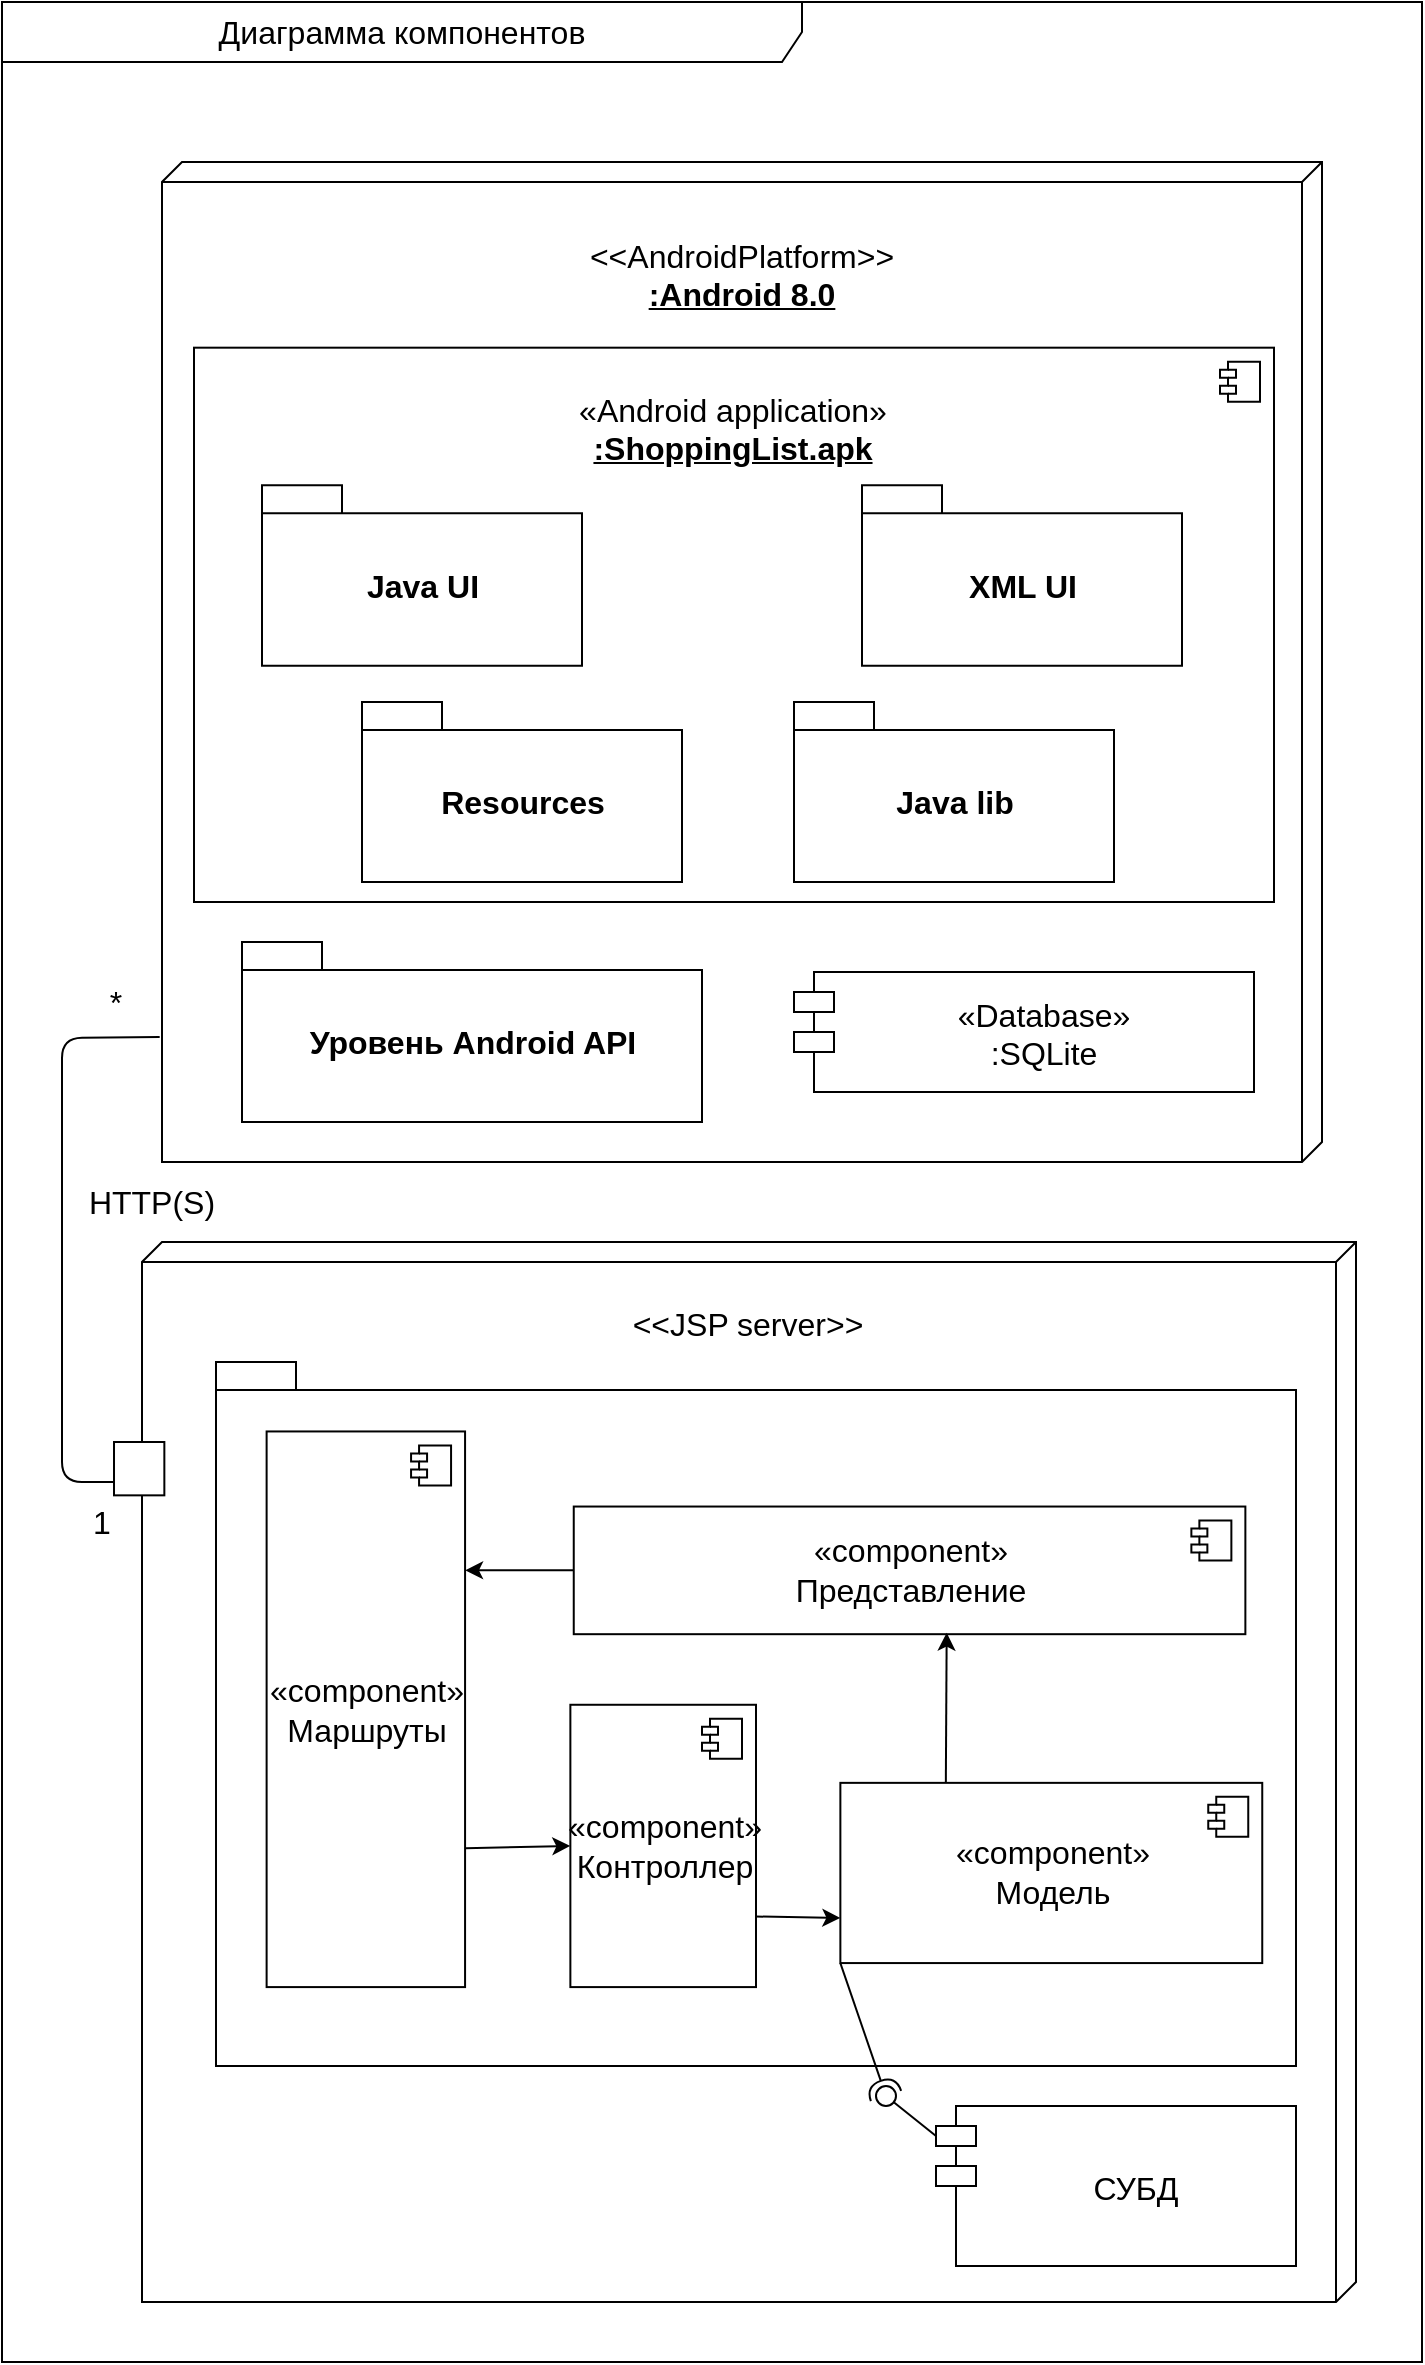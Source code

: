 <mxfile version="14.1.8" type="device"><diagram name="Page-1" id="e7e014a7-5840-1c2e-5031-d8a46d1fe8dd"><mxGraphModel dx="2979" dy="1343" grid="1" gridSize="10" guides="1" tooltips="1" connect="1" arrows="1" fold="1" page="1" pageScale="1" pageWidth="1169" pageHeight="826" background="none" math="0" shadow="0"><root><mxCell id="0"/><mxCell id="1" parent="0"/><mxCell id="7kr1iE2npTR5GAXy539B-20" value="" style="endArrow=none;html=1;exitX=0;exitY=0.75;exitDx=0;exitDy=0;entryX=0.875;entryY=1.002;entryDx=0;entryDy=0;entryPerimeter=0;" parent="1" source="7kr1iE2npTR5GAXy539B-66" target="Ja1YPHmaNhb-Zqx3PZYz-48" edge="1"><mxGeometry width="50" height="50" relative="1" as="geometry"><mxPoint x="-300" y="390" as="sourcePoint"/><mxPoint x="-950" y="590" as="targetPoint"/><Array as="points"><mxPoint x="-950" y="790"/><mxPoint x="-950" y="568"/></Array></mxGeometry></mxCell><mxCell id="31887JfQ04T_51z_vyh9-67" value="&lt;font style=&quot;font-size: 16px;&quot;&gt;Диаграмма компонентов&lt;/font&gt;" style="shape=umlFrame;whiteSpace=wrap;html=1;width=400;height=30;fontSize=16;" parent="1" vertex="1"><mxGeometry x="-980" y="50" width="710" height="1180" as="geometry"/></mxCell><mxCell id="7kr1iE2npTR5GAXy539B-21" value="&lt;font style=&quot;font-size: 16px&quot;&gt;1&lt;br&gt;&lt;/font&gt;" style="text;html=1;strokeColor=none;fillColor=none;align=center;verticalAlign=middle;whiteSpace=wrap;rounded=0;" parent="1" vertex="1"><mxGeometry x="-950" y="800" width="40" height="20" as="geometry"/></mxCell><mxCell id="7kr1iE2npTR5GAXy539B-22" value="&lt;font style=&quot;font-size: 16px;&quot;&gt;*&lt;br style=&quot;font-size: 16px;&quot;&gt;&lt;/font&gt;" style="text;html=1;strokeColor=none;fillColor=none;align=center;verticalAlign=middle;whiteSpace=wrap;rounded=0;fontSize=16;" parent="1" vertex="1"><mxGeometry x="-943" y="540" width="40" height="20" as="geometry"/></mxCell><mxCell id="7kr1iE2npTR5GAXy539B-24" value="&lt;font style=&quot;font-size: 16px&quot;&gt;HTTP(S)&lt;br&gt;&lt;/font&gt;" style="text;html=1;strokeColor=none;fillColor=none;align=center;verticalAlign=middle;whiteSpace=wrap;rounded=0;" parent="1" vertex="1"><mxGeometry x="-940" y="640" width="70" height="20" as="geometry"/></mxCell><mxCell id="Ja1YPHmaNhb-Zqx3PZYz-47" value="" style="group;container=0;" parent="1" vertex="1" connectable="0"><mxGeometry x="-800" y="130" width="530" height="330" as="geometry"/></mxCell><mxCell id="_D-JrfjctXjZpQHoqxsS-5" value="" style="group" vertex="1" connectable="0" parent="1"><mxGeometry x="-900" y="130" width="580" height="500" as="geometry"/></mxCell><mxCell id="Ja1YPHmaNhb-Zqx3PZYz-48" value="" style="verticalAlign=top;align=center;spacingTop=35;spacingLeft=2;spacingRight=12;shape=cube;size=10;direction=south;fontStyle=4;html=1;labelBackgroundColor=none;fontSize=16;" parent="_D-JrfjctXjZpQHoqxsS-5" vertex="1"><mxGeometry width="580" height="500" as="geometry"/></mxCell><mxCell id="Ja1YPHmaNhb-Zqx3PZYz-49" value="&amp;lt;&amp;lt;AndroidPlatform&amp;gt;&amp;gt;&lt;br&gt;&lt;b&gt;&lt;u&gt;:Android 8.0&lt;/u&gt;&lt;/b&gt;" style="text;whiteSpace=wrap;html=1;fontSize=16;fontColor=none;align=center;" parent="_D-JrfjctXjZpQHoqxsS-5" vertex="1"><mxGeometry x="52.18" y="31.111" width="475.64" height="61.733" as="geometry"/></mxCell><mxCell id="_D-JrfjctXjZpQHoqxsS-6" value="" style="group" vertex="1" connectable="0" parent="_D-JrfjctXjZpQHoqxsS-5"><mxGeometry x="16" y="92.84" width="540" height="277.16" as="geometry"/></mxCell><mxCell id="kKOQepJ-0cJXOdXETTP3-10" value="&lt;font&gt;&lt;br&gt;&lt;/font&gt;" style="html=1;dropTarget=0;align=center;" parent="_D-JrfjctXjZpQHoqxsS-6" vertex="1"><mxGeometry width="540" height="277.16" as="geometry"/></mxCell><mxCell id="kKOQepJ-0cJXOdXETTP3-11" value="" style="shape=module;jettyWidth=8;jettyHeight=4;" parent="kKOQepJ-0cJXOdXETTP3-10" vertex="1"><mxGeometry x="1" width="20" height="20" relative="1" as="geometry"><mxPoint x="-27" y="7" as="offset"/></mxGeometry></mxCell><mxCell id="_D-JrfjctXjZpQHoqxsS-2" value="&lt;span&gt;«Android application»&lt;/span&gt;&lt;br style=&quot;font-size: 12px&quot;&gt;&lt;span&gt;&lt;b&gt;&lt;u&gt;:ShoppingList.apk&lt;/u&gt;&lt;/b&gt;&lt;/span&gt;&lt;span&gt;&lt;br&gt;&lt;/span&gt;" style="text;whiteSpace=wrap;html=1;fontSize=16;fontColor=none;align=center;" vertex="1" parent="_D-JrfjctXjZpQHoqxsS-6"><mxGeometry x="21.475" y="15.335" width="497.05" height="53.493" as="geometry"/></mxCell><mxCell id="_D-JrfjctXjZpQHoqxsS-10" value="Java UI" style="shape=folder;fontStyle=1;spacingTop=10;tabWidth=40;tabHeight=14;tabPosition=left;html=1;fillColor=none;fontSize=16;" vertex="1" parent="_D-JrfjctXjZpQHoqxsS-6"><mxGeometry x="34.0" y="68.829" width="160" height="90.253" as="geometry"/></mxCell><mxCell id="_D-JrfjctXjZpQHoqxsS-11" value="XML UI" style="shape=folder;fontStyle=1;spacingTop=10;tabWidth=40;tabHeight=14;tabPosition=left;html=1;fillColor=none;fontSize=16;" vertex="1" parent="_D-JrfjctXjZpQHoqxsS-6"><mxGeometry x="334" y="68.829" width="160" height="90.253" as="geometry"/></mxCell><mxCell id="_D-JrfjctXjZpQHoqxsS-12" value="Resources" style="shape=folder;fontStyle=1;spacingTop=10;tabWidth=40;tabHeight=14;tabPosition=left;html=1;fillColor=none;fontSize=16;" vertex="1" parent="_D-JrfjctXjZpQHoqxsS-6"><mxGeometry x="84" y="177.16" width="160" height="90" as="geometry"/></mxCell><mxCell id="_D-JrfjctXjZpQHoqxsS-13" value="Java lib" style="shape=folder;fontStyle=1;spacingTop=10;tabWidth=40;tabHeight=14;tabPosition=left;html=1;fillColor=none;fontSize=16;" vertex="1" parent="_D-JrfjctXjZpQHoqxsS-6"><mxGeometry x="300" y="177.16" width="160" height="90" as="geometry"/></mxCell><mxCell id="_D-JrfjctXjZpQHoqxsS-9" value="Уровень Android API" style="shape=folder;fontStyle=1;spacingTop=10;tabWidth=40;tabHeight=14;tabPosition=left;html=1;fillColor=none;fontSize=16;" vertex="1" parent="_D-JrfjctXjZpQHoqxsS-5"><mxGeometry x="40" y="390" width="230" height="90" as="geometry"/></mxCell><mxCell id="_D-JrfjctXjZpQHoqxsS-1" value="«Database»&#10;:SQLite" style="shape=module;align=left;spacingLeft=20;align=center;verticalAlign=middle;fillColor=#FFFFFF;fontSize=16;" vertex="1" parent="_D-JrfjctXjZpQHoqxsS-5"><mxGeometry x="316" y="405" width="230" height="60" as="geometry"/></mxCell><mxCell id="_D-JrfjctXjZpQHoqxsS-7" value="" style="group" vertex="1" connectable="0" parent="1"><mxGeometry x="-910" y="670" width="607" height="530" as="geometry"/></mxCell><mxCell id="7kr1iE2npTR5GAXy539B-4" value="" style="verticalAlign=top;align=center;spacingTop=35;spacingLeft=2;spacingRight=12;shape=cube;size=10;direction=south;fontStyle=4;html=1;labelBackgroundColor=none;fontSize=16;" parent="_D-JrfjctXjZpQHoqxsS-7" vertex="1"><mxGeometry width="607" height="530" as="geometry"/></mxCell><mxCell id="7kr1iE2npTR5GAXy539B-5" value="&lt;span&gt;&amp;lt;&amp;lt;JSP server&amp;gt;&amp;gt;&lt;/span&gt;" style="text;whiteSpace=wrap;html=1;fontSize=16;fontColor=none;align=center;" parent="_D-JrfjctXjZpQHoqxsS-7" vertex="1"><mxGeometry x="52.434" y="24.651" width="502.131" height="49.302" as="geometry"/></mxCell><mxCell id="_D-JrfjctXjZpQHoqxsS-8" value="" style="group" vertex="1" connectable="0" parent="_D-JrfjctXjZpQHoqxsS-7"><mxGeometry x="37" y="60" width="540" height="452" as="geometry"/></mxCell><mxCell id="7kr1iE2npTR5GAXy539B-160" value="" style="ellipse;whiteSpace=wrap;html=1;fontFamily=Helvetica;fontSize=12;fontColor=#000000;align=center;strokeColor=#000000;fillColor=#ffffff;points=[];aspect=fixed;resizable=0;" parent="_D-JrfjctXjZpQHoqxsS-8" vertex="1"><mxGeometry x="330" y="362" width="10" height="10" as="geometry"/></mxCell><mxCell id="7kr1iE2npTR5GAXy539B-154" value="СУБД" style="shape=module;align=left;spacingLeft=20;align=center;verticalAlign=middle;fillColor=#FFFFFF;fontSize=16;" parent="_D-JrfjctXjZpQHoqxsS-8" vertex="1"><mxGeometry x="360" y="372" width="180" height="80" as="geometry"/></mxCell><mxCell id="7kr1iE2npTR5GAXy539B-158" value="" style="rounded=0;orthogonalLoop=1;jettySize=auto;html=1;endArrow=none;endFill=0;fontSize=16;exitX=0;exitY=0;exitDx=0;exitDy=15;exitPerimeter=0;" parent="_D-JrfjctXjZpQHoqxsS-8" source="7kr1iE2npTR5GAXy539B-154" target="7kr1iE2npTR5GAXy539B-160" edge="1"><mxGeometry x="-67" y="-178" as="geometry"><mxPoint x="330" y="692" as="sourcePoint"/><mxPoint x="330" y="477" as="targetPoint"/></mxGeometry></mxCell><mxCell id="7kr1iE2npTR5GAXy539B-125" value="" style="shape=folder;fontStyle=1;spacingTop=10;tabWidth=40;tabHeight=14;tabPosition=left;html=1;fillColor=#FFFFFF;fontSize=16;align=left;" parent="_D-JrfjctXjZpQHoqxsS-8" vertex="1"><mxGeometry width="540" height="352" as="geometry"/></mxCell><mxCell id="7kr1iE2npTR5GAXy539B-126" value="" style="group" parent="_D-JrfjctXjZpQHoqxsS-8" vertex="1" connectable="0"><mxGeometry x="25.312" y="34.727" width="497.813" height="277.818" as="geometry"/></mxCell><mxCell id="7kr1iE2npTR5GAXy539B-64" value="«component»&lt;br&gt;Контроллер" style="html=1;dropTarget=0;fontSize=16;" parent="7kr1iE2npTR5GAXy539B-126" vertex="1"><mxGeometry x="151.875" y="136.657" width="92.813" height="141.162" as="geometry"/></mxCell><mxCell id="7kr1iE2npTR5GAXy539B-65" value="" style="shape=module;jettyWidth=8;jettyHeight=4;" parent="7kr1iE2npTR5GAXy539B-64" vertex="1"><mxGeometry x="1" width="20" height="20" relative="1" as="geometry"><mxPoint x="-27" y="7" as="offset"/></mxGeometry></mxCell><mxCell id="7kr1iE2npTR5GAXy539B-55" value="«component»&lt;br&gt;Маршруты" style="html=1;dropTarget=0;fontSize=16;" parent="7kr1iE2npTR5GAXy539B-126" vertex="1"><mxGeometry width="99.225" height="277.818" as="geometry"/></mxCell><mxCell id="7kr1iE2npTR5GAXy539B-56" value="" style="shape=module;jettyWidth=8;jettyHeight=4;" parent="7kr1iE2npTR5GAXy539B-55" vertex="1"><mxGeometry x="1" width="20" height="20" relative="1" as="geometry"><mxPoint x="-27" y="7" as="offset"/></mxGeometry></mxCell><mxCell id="7kr1iE2npTR5GAXy539B-70" value="«component»&lt;br&gt;Представление" style="html=1;dropTarget=0;fontSize=16;" parent="7kr1iE2npTR5GAXy539B-126" vertex="1"><mxGeometry x="153.562" y="37.543" width="335.812" height="63.823" as="geometry"/></mxCell><mxCell id="7kr1iE2npTR5GAXy539B-71" value="" style="shape=module;jettyWidth=8;jettyHeight=4;" parent="7kr1iE2npTR5GAXy539B-70" vertex="1"><mxGeometry x="1" width="20" height="20" relative="1" as="geometry"><mxPoint x="-27" y="7" as="offset"/></mxGeometry></mxCell><mxCell id="7kr1iE2npTR5GAXy539B-72" value="«component»&lt;br&gt;Модель" style="html=1;dropTarget=0;fontSize=16;" parent="7kr1iE2npTR5GAXy539B-126" vertex="1"><mxGeometry x="286.875" y="175.701" width="210.938" height="90.103" as="geometry"/></mxCell><mxCell id="7kr1iE2npTR5GAXy539B-73" value="" style="shape=module;jettyWidth=8;jettyHeight=4;" parent="7kr1iE2npTR5GAXy539B-72" vertex="1"><mxGeometry x="1" width="20" height="20" relative="1" as="geometry"><mxPoint x="-27" y="7" as="offset"/></mxGeometry></mxCell><mxCell id="7kr1iE2npTR5GAXy539B-74" value="" style="endArrow=classic;html=1;fontSize=16;exitX=1;exitY=0.75;exitDx=0;exitDy=0;entryX=0;entryY=0.75;entryDx=0;entryDy=0;" parent="7kr1iE2npTR5GAXy539B-126" source="7kr1iE2npTR5GAXy539B-64" target="7kr1iE2npTR5GAXy539B-72" edge="1"><mxGeometry width="50" height="50" relative="1" as="geometry"><mxPoint x="379.688" y="7.509" as="sourcePoint"/><mxPoint x="421.875" y="-30.034" as="targetPoint"/></mxGeometry></mxCell><mxCell id="7kr1iE2npTR5GAXy539B-75" value="" style="endArrow=classic;html=1;fontSize=16;exitX=1;exitY=0.75;exitDx=0;exitDy=0;entryX=0;entryY=0.5;entryDx=0;entryDy=0;" parent="7kr1iE2npTR5GAXy539B-126" source="7kr1iE2npTR5GAXy539B-55" target="7kr1iE2npTR5GAXy539B-64" edge="1"><mxGeometry width="50" height="50" relative="1" as="geometry"><mxPoint x="379.688" y="7.509" as="sourcePoint"/><mxPoint x="421.875" y="-30.034" as="targetPoint"/></mxGeometry></mxCell><mxCell id="7kr1iE2npTR5GAXy539B-76" value="" style="endArrow=classic;html=1;fontSize=16;exitX=0.25;exitY=0;exitDx=0;exitDy=0;" parent="7kr1iE2npTR5GAXy539B-126" source="7kr1iE2npTR5GAXy539B-72" edge="1"><mxGeometry width="50" height="50" relative="1" as="geometry"><mxPoint x="379.688" y="7.509" as="sourcePoint"/><mxPoint x="340.031" y="100.615" as="targetPoint"/></mxGeometry></mxCell><mxCell id="7kr1iE2npTR5GAXy539B-77" value="" style="endArrow=classic;html=1;fontSize=16;entryX=1;entryY=0.25;entryDx=0;entryDy=0;exitX=0;exitY=0.5;exitDx=0;exitDy=0;" parent="7kr1iE2npTR5GAXy539B-126" source="7kr1iE2npTR5GAXy539B-70" target="7kr1iE2npTR5GAXy539B-55" edge="1"><mxGeometry width="50" height="50" relative="1" as="geometry"><mxPoint x="379.688" y="7.509" as="sourcePoint"/><mxPoint x="421.875" y="-30.034" as="targetPoint"/></mxGeometry></mxCell><mxCell id="7kr1iE2npTR5GAXy539B-159" value="" style="rounded=0;orthogonalLoop=1;jettySize=auto;html=1;endArrow=halfCircle;endFill=0;entryX=0.5;entryY=0.5;entryDx=0;entryDy=0;endSize=6;strokeWidth=1;fontSize=16;exitX=0;exitY=1;exitDx=0;exitDy=0;" parent="_D-JrfjctXjZpQHoqxsS-8" source="7kr1iE2npTR5GAXy539B-72" target="7kr1iE2npTR5GAXy539B-160" edge="1"><mxGeometry x="-67" y="-178" as="geometry"><mxPoint x="-610" y="-108" as="sourcePoint"/></mxGeometry></mxCell><mxCell id="7kr1iE2npTR5GAXy539B-66" value="" style="rounded=0;whiteSpace=wrap;html=1;fontSize=16;fillColor=#FFFFFF;" parent="_D-JrfjctXjZpQHoqxsS-7" vertex="1"><mxGeometry x="-13.996" y="100.0" width="25.168" height="26.673" as="geometry"/></mxCell></root></mxGraphModel></diagram></mxfile>